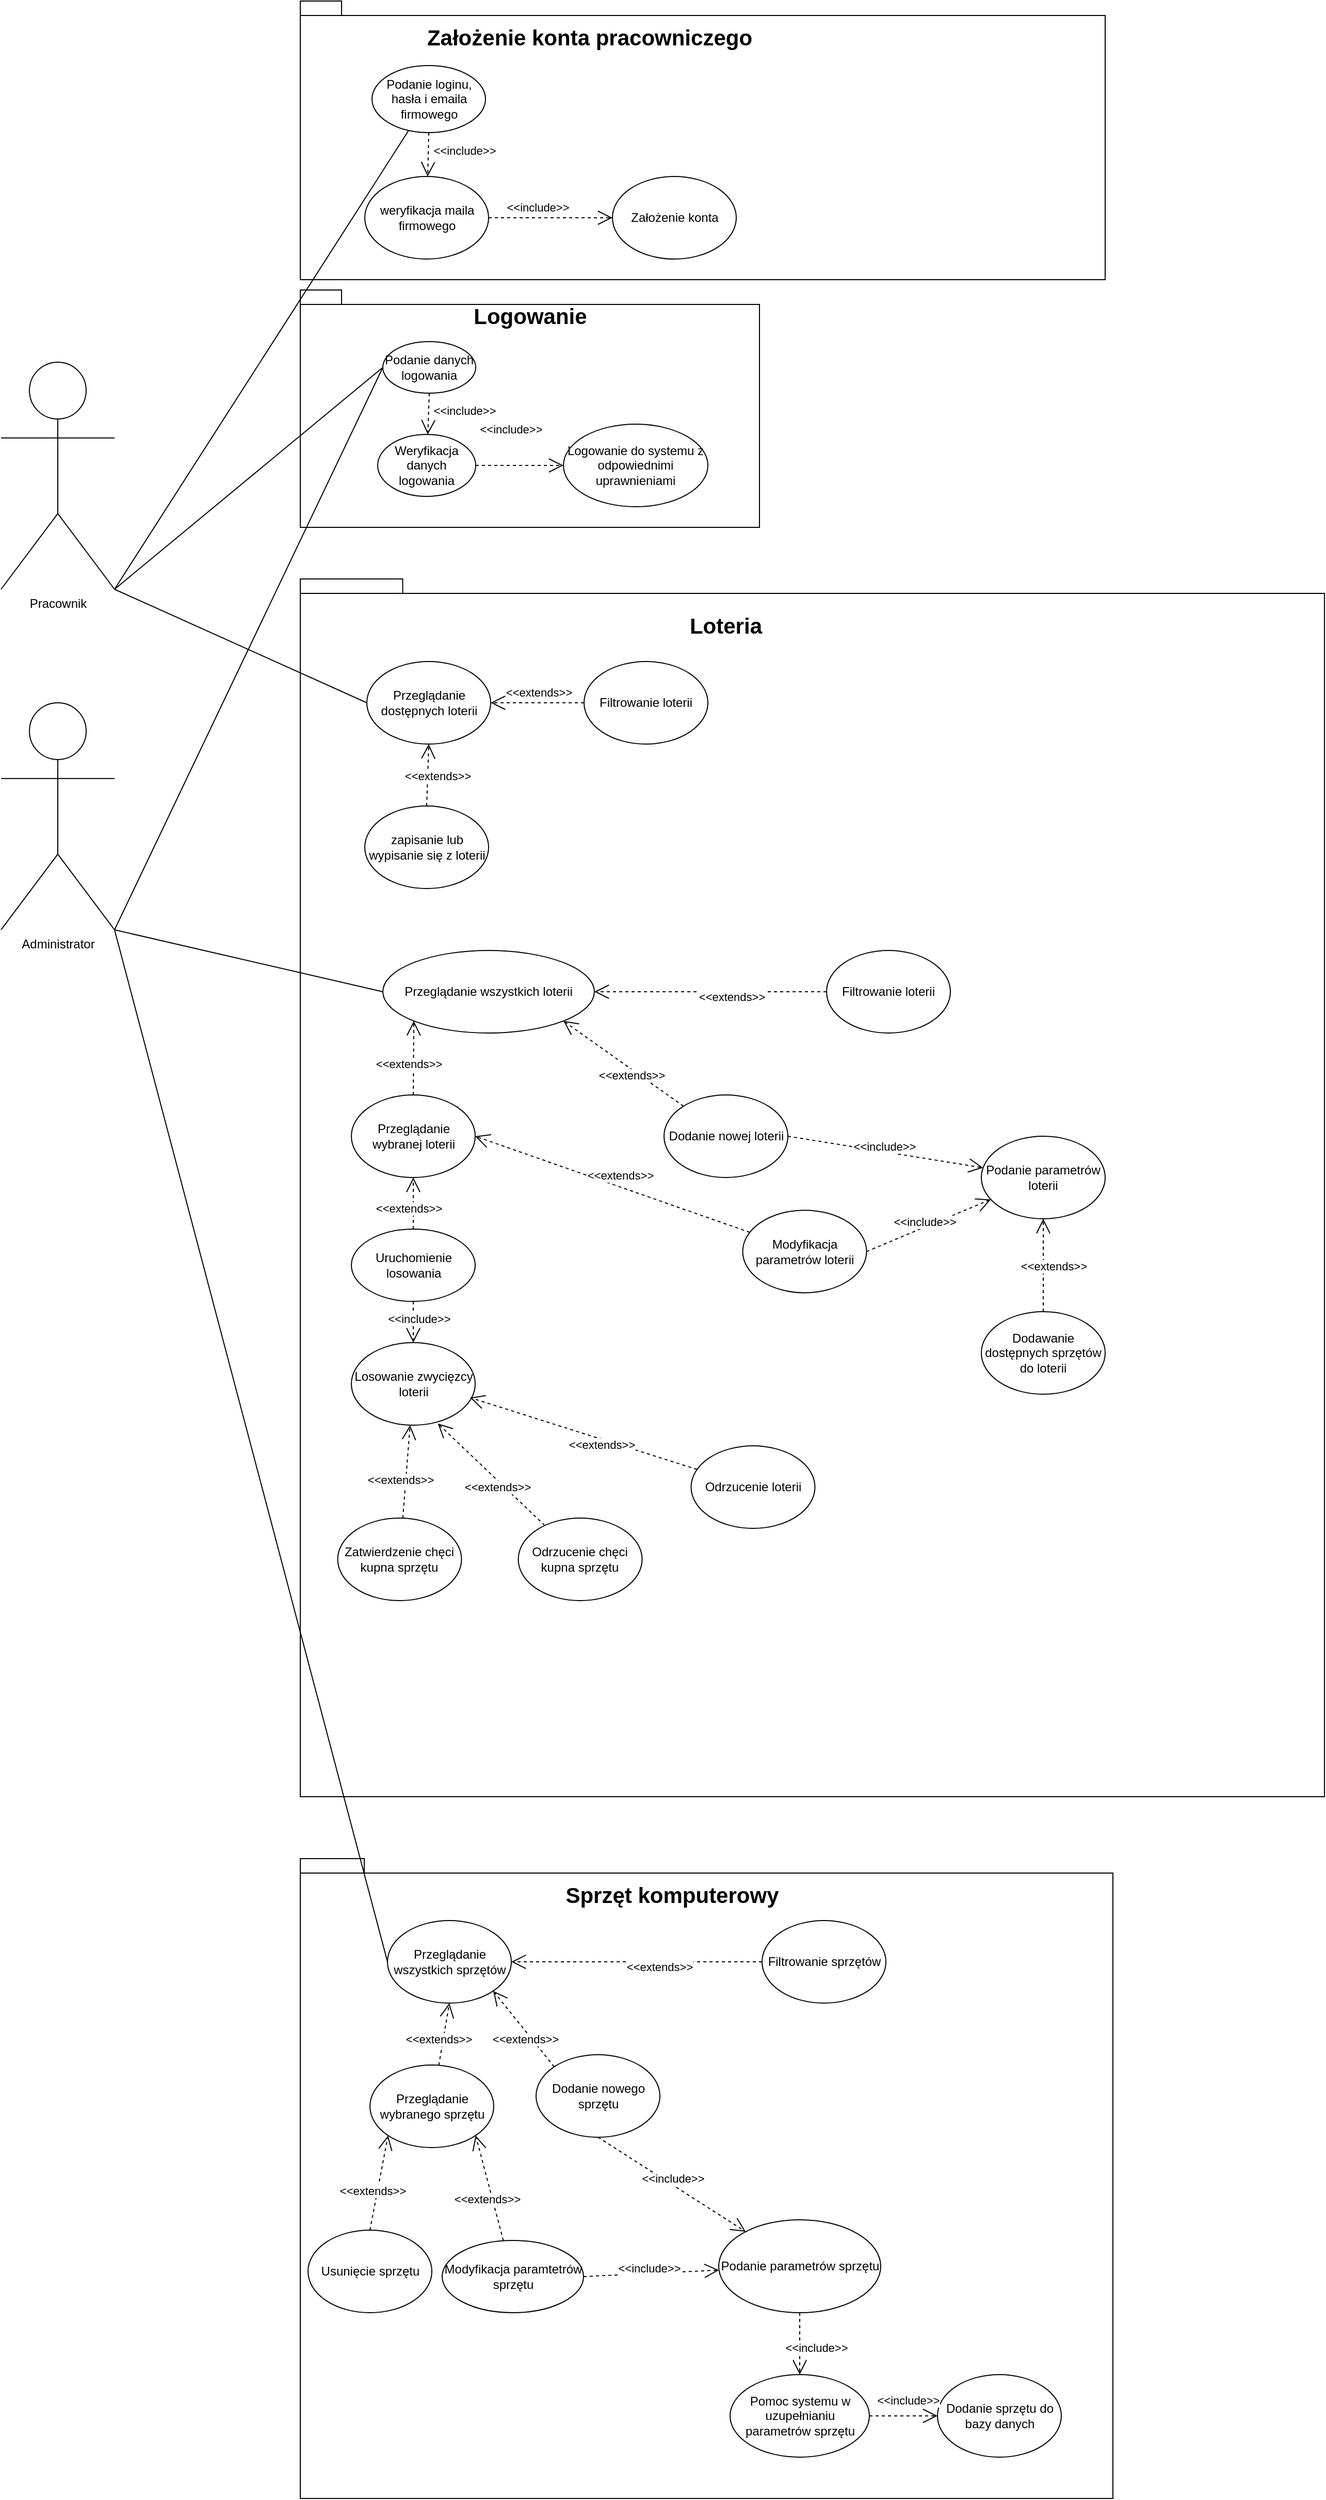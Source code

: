 <mxfile version="22.0.8" type="device">
  <diagram name="Page-1" id="IwzdK-C620XN2FUEg_l0">
    <mxGraphModel dx="2049" dy="2252" grid="1" gridSize="10" guides="1" tooltips="1" connect="1" arrows="1" fold="1" page="1" pageScale="1" pageWidth="827" pageHeight="1169" math="0" shadow="0">
      <root>
        <mxCell id="0" />
        <mxCell id="1" parent="0" />
        <mxCell id="5Yya15sDYefnaOWw6tK0-105" value="" style="shape=folder;fontStyle=1;spacingTop=10;tabWidth=40;tabHeight=14;tabPosition=left;html=1;whiteSpace=wrap;" vertex="1" parent="1">
          <mxGeometry x="300" y="-600" width="992.5" height="1180" as="geometry" />
        </mxCell>
        <mxCell id="5Yya15sDYefnaOWw6tK0-22" value="" style="shape=folder;fontStyle=1;spacingTop=10;tabWidth=40;tabHeight=14;tabPosition=left;html=1;whiteSpace=wrap;" vertex="1" parent="1">
          <mxGeometry x="300" y="640" width="787.5" height="620" as="geometry" />
        </mxCell>
        <mxCell id="5Yya15sDYefnaOWw6tK0-1" value="Pracownik" style="shape=umlActor;verticalLabelPosition=bottom;verticalAlign=top;html=1;outlineConnect=0;" vertex="1" parent="1">
          <mxGeometry x="10" y="-810" width="110" height="220" as="geometry" />
        </mxCell>
        <mxCell id="5Yya15sDYefnaOWw6tK0-5" value="" style="shape=folder;fontStyle=1;spacingTop=10;tabWidth=40;tabHeight=14;tabPosition=left;html=1;whiteSpace=wrap;" vertex="1" parent="1">
          <mxGeometry x="300" y="-880" width="445" height="230" as="geometry" />
        </mxCell>
        <mxCell id="5Yya15sDYefnaOWw6tK0-7" value="&lt;font style=&quot;font-size: 21px;&quot;&gt;&lt;b&gt;Logowanie&lt;/b&gt;&lt;/font&gt;" style="text;html=1;strokeColor=none;fillColor=none;align=center;verticalAlign=middle;whiteSpace=wrap;rounded=0;" vertex="1" parent="1">
          <mxGeometry x="407.5" y="-870" width="230" height="30" as="geometry" />
        </mxCell>
        <mxCell id="5Yya15sDYefnaOWw6tK0-11" value="Podanie danych logowania" style="ellipse;whiteSpace=wrap;html=1;" vertex="1" parent="1">
          <mxGeometry x="380" y="-830" width="90" height="50" as="geometry" />
        </mxCell>
        <mxCell id="5Yya15sDYefnaOWw6tK0-12" value="Weryfikacja danych logowania" style="ellipse;whiteSpace=wrap;html=1;" vertex="1" parent="1">
          <mxGeometry x="375" y="-740" width="95" height="60" as="geometry" />
        </mxCell>
        <mxCell id="5Yya15sDYefnaOWw6tK0-13" value="&amp;lt;&amp;lt;include&amp;gt;&amp;gt;" style="endArrow=open;endSize=12;dashed=1;html=1;rounded=0;exitX=0.5;exitY=1;exitDx=0;exitDy=0;" edge="1" parent="1" source="5Yya15sDYefnaOWw6tK0-11" target="5Yya15sDYefnaOWw6tK0-12">
          <mxGeometry x="-0.2" y="35" width="160" relative="1" as="geometry">
            <mxPoint x="385" y="-760" as="sourcePoint" />
            <mxPoint x="545" y="-760" as="targetPoint" />
            <mxPoint as="offset" />
          </mxGeometry>
        </mxCell>
        <mxCell id="5Yya15sDYefnaOWw6tK0-15" value="" style="shape=folder;fontStyle=1;spacingTop=10;tabWidth=40;tabHeight=14;tabPosition=left;html=1;whiteSpace=wrap;" vertex="1" parent="1">
          <mxGeometry x="300" y="-1160" width="780" height="270" as="geometry" />
        </mxCell>
        <mxCell id="5Yya15sDYefnaOWw6tK0-16" value="&lt;font style=&quot;font-size: 21px;&quot;&gt;&lt;b&gt;Założenie konta pracowniczego&lt;/b&gt;&lt;/font&gt;" style="text;html=1;strokeColor=none;fillColor=none;align=center;verticalAlign=middle;whiteSpace=wrap;rounded=0;" vertex="1" parent="1">
          <mxGeometry x="349.5" y="-1140" width="460.5" height="30" as="geometry" />
        </mxCell>
        <mxCell id="5Yya15sDYefnaOWw6tK0-17" value="Podanie parametrów sprzętu" style="ellipse;whiteSpace=wrap;html=1;" vertex="1" parent="1">
          <mxGeometry x="705.5" y="990" width="157" height="90" as="geometry" />
        </mxCell>
        <mxCell id="5Yya15sDYefnaOWw6tK0-18" value="Modyfikacja paramtetrów sprzętu" style="ellipse;whiteSpace=wrap;html=1;" vertex="1" parent="1">
          <mxGeometry x="437.5" y="1010" width="137" height="70" as="geometry" />
        </mxCell>
        <mxCell id="5Yya15sDYefnaOWw6tK0-23" value="Modyfikacja parametrów loterii" style="ellipse;whiteSpace=wrap;html=1;" vertex="1" parent="1">
          <mxGeometry x="728.75" y="11.72" width="120" height="80" as="geometry" />
        </mxCell>
        <mxCell id="5Yya15sDYefnaOWw6tK0-27" value="Losowanie zwycięzcy loterii" style="ellipse;whiteSpace=wrap;html=1;" vertex="1" parent="1">
          <mxGeometry x="349.5" y="140" width="120" height="80" as="geometry" />
        </mxCell>
        <mxCell id="5Yya15sDYefnaOWw6tK0-29" value="Podanie loginu, hasła i emaila firmowego" style="ellipse;whiteSpace=wrap;html=1;" vertex="1" parent="1">
          <mxGeometry x="369.5" y="-1097.5" width="110" height="65" as="geometry" />
        </mxCell>
        <mxCell id="5Yya15sDYefnaOWw6tK0-30" value="weryfikacja maila firmowego" style="ellipse;whiteSpace=wrap;html=1;" vertex="1" parent="1">
          <mxGeometry x="362.5" y="-990" width="120" height="80" as="geometry" />
        </mxCell>
        <mxCell id="5Yya15sDYefnaOWw6tK0-31" value="Założenie konta" style="ellipse;whiteSpace=wrap;html=1;" vertex="1" parent="1">
          <mxGeometry x="602.5" y="-990" width="120" height="80" as="geometry" />
        </mxCell>
        <mxCell id="5Yya15sDYefnaOWw6tK0-32" value="&amp;lt;&amp;lt;include&amp;gt;&amp;gt;" style="endArrow=open;endSize=12;dashed=1;html=1;rounded=0;exitX=0.5;exitY=1;exitDx=0;exitDy=0;" edge="1" parent="1" source="5Yya15sDYefnaOWw6tK0-29" target="5Yya15sDYefnaOWw6tK0-30">
          <mxGeometry x="-0.2" y="35" width="160" relative="1" as="geometry">
            <mxPoint x="99.5" y="-1030" as="sourcePoint" />
            <mxPoint x="100.5" y="-990" as="targetPoint" />
            <mxPoint as="offset" />
          </mxGeometry>
        </mxCell>
        <mxCell id="5Yya15sDYefnaOWw6tK0-33" value="&amp;lt;&amp;lt;include&amp;gt;&amp;gt;" style="endArrow=open;endSize=12;dashed=1;html=1;rounded=0;exitX=1;exitY=0.5;exitDx=0;exitDy=0;" edge="1" parent="1" source="5Yya15sDYefnaOWw6tK0-30" target="5Yya15sDYefnaOWw6tK0-31">
          <mxGeometry x="-0.208" y="10" width="160" relative="1" as="geometry">
            <mxPoint x="434.5" y="-1022" as="sourcePoint" />
            <mxPoint x="434.5" y="-980" as="targetPoint" />
            <mxPoint as="offset" />
          </mxGeometry>
        </mxCell>
        <mxCell id="5Yya15sDYefnaOWw6tK0-34" value="&amp;lt;&amp;lt;include&amp;gt;&amp;gt;" style="endArrow=open;endSize=12;dashed=1;html=1;rounded=0;exitX=0.5;exitY=1;exitDx=0;exitDy=0;" edge="1" parent="1" source="5Yya15sDYefnaOWw6tK0-69" target="5Yya15sDYefnaOWw6tK0-17">
          <mxGeometry x="-0.026" y="5" width="160" relative="1" as="geometry">
            <mxPoint x="551.5" y="375" as="sourcePoint" />
            <mxPoint x="552.5" y="415" as="targetPoint" />
            <mxPoint as="offset" />
          </mxGeometry>
        </mxCell>
        <mxCell id="5Yya15sDYefnaOWw6tK0-35" value="&amp;lt;&amp;lt;extends&amp;gt;&amp;gt;" style="endArrow=open;endSize=12;dashed=1;html=1;rounded=0;entryX=1;entryY=1;entryDx=0;entryDy=0;" edge="1" parent="1" source="5Yya15sDYefnaOWw6tK0-18" target="5Yya15sDYefnaOWw6tK0-79">
          <mxGeometry x="-0.182" y="5" width="160" relative="1" as="geometry">
            <mxPoint x="676.5" y="751.25" as="sourcePoint" />
            <mxPoint x="676.5" y="811.25" as="targetPoint" />
            <mxPoint as="offset" />
          </mxGeometry>
        </mxCell>
        <mxCell id="5Yya15sDYefnaOWw6tK0-41" value="Przeglądanie wszystkich loterii" style="ellipse;whiteSpace=wrap;html=1;" vertex="1" parent="1">
          <mxGeometry x="380" y="-240" width="205" height="80" as="geometry" />
        </mxCell>
        <mxCell id="5Yya15sDYefnaOWw6tK0-42" value="&amp;lt;&amp;lt;extends&amp;gt;&amp;gt;" style="endArrow=open;endSize=12;dashed=1;html=1;rounded=0;entryX=1;entryY=0.5;entryDx=0;entryDy=0;exitX=0;exitY=0.5;exitDx=0;exitDy=0;" edge="1" parent="1" source="5Yya15sDYefnaOWw6tK0-78" target="5Yya15sDYefnaOWw6tK0-41">
          <mxGeometry x="-0.178" y="5" width="160" relative="1" as="geometry">
            <mxPoint x="743.75" y="-166" as="sourcePoint" />
            <mxPoint x="576.814" y="20.854" as="targetPoint" />
            <mxPoint as="offset" />
          </mxGeometry>
        </mxCell>
        <mxCell id="5Yya15sDYefnaOWw6tK0-51" value="Uruchomienie losowania" style="ellipse;whiteSpace=wrap;html=1;" vertex="1" parent="1">
          <mxGeometry x="349.5" y="30" width="120" height="70" as="geometry" />
        </mxCell>
        <mxCell id="5Yya15sDYefnaOWw6tK0-52" value="&amp;lt;&amp;lt;extends&amp;gt;&amp;gt;" style="endArrow=open;endSize=12;dashed=1;html=1;rounded=0;" edge="1" parent="1" source="5Yya15sDYefnaOWw6tK0-51" target="5Yya15sDYefnaOWw6tK0-81">
          <mxGeometry x="-0.178" y="5" width="160" relative="1" as="geometry">
            <mxPoint x="548.75" y="-77.56" as="sourcePoint" />
            <mxPoint x="698.75" y="-77.56" as="targetPoint" />
            <mxPoint as="offset" />
          </mxGeometry>
        </mxCell>
        <mxCell id="5Yya15sDYefnaOWw6tK0-60" value="&amp;lt;&amp;lt;include&amp;gt;&amp;gt;" style="endArrow=open;endSize=12;dashed=1;html=1;rounded=0;exitX=0.5;exitY=1;exitDx=0;exitDy=0;" edge="1" parent="1" source="5Yya15sDYefnaOWw6tK0-51" target="5Yya15sDYefnaOWw6tK0-27">
          <mxGeometry x="-0.178" y="5" width="160" relative="1" as="geometry">
            <mxPoint x="605.75" y="32.44" as="sourcePoint" />
            <mxPoint x="608.75" y="-49.56" as="targetPoint" />
            <mxPoint as="offset" />
          </mxGeometry>
        </mxCell>
        <mxCell id="5Yya15sDYefnaOWw6tK0-62" value="Logowanie do systemu z odpowiednimi uprawnieniami" style="ellipse;whiteSpace=wrap;html=1;" vertex="1" parent="1">
          <mxGeometry x="555" y="-750" width="140" height="80" as="geometry" />
        </mxCell>
        <mxCell id="5Yya15sDYefnaOWw6tK0-63" value="&amp;lt;&amp;lt;include&amp;gt;&amp;gt;" style="endArrow=open;endSize=12;dashed=1;html=1;rounded=0;exitX=1;exitY=0.5;exitDx=0;exitDy=0;" edge="1" parent="1" source="5Yya15sDYefnaOWw6tK0-12" target="5Yya15sDYefnaOWw6tK0-62">
          <mxGeometry x="-0.2" y="35" width="160" relative="1" as="geometry">
            <mxPoint x="430" y="-770" as="sourcePoint" />
            <mxPoint x="431" y="-730" as="targetPoint" />
            <mxPoint as="offset" />
          </mxGeometry>
        </mxCell>
        <mxCell id="5Yya15sDYefnaOWw6tK0-66" value="Przeglądanie wszystkich sprzętów" style="ellipse;whiteSpace=wrap;html=1;" vertex="1" parent="1">
          <mxGeometry x="384.5" y="700" width="120" height="80" as="geometry" />
        </mxCell>
        <mxCell id="5Yya15sDYefnaOWw6tK0-67" value="Usunięcie sprzętu" style="ellipse;whiteSpace=wrap;html=1;" vertex="1" parent="1">
          <mxGeometry x="307.5" y="1000" width="120" height="80" as="geometry" />
        </mxCell>
        <mxCell id="5Yya15sDYefnaOWw6tK0-68" value="&amp;lt;&amp;lt;extends&amp;gt;&amp;gt;" style="endArrow=open;endSize=12;dashed=1;html=1;rounded=0;exitX=0.5;exitY=0;exitDx=0;exitDy=0;entryX=0;entryY=1;entryDx=0;entryDy=0;" edge="1" parent="1" source="5Yya15sDYefnaOWw6tK0-67" target="5Yya15sDYefnaOWw6tK0-79">
          <mxGeometry x="-0.182" y="5" width="160" relative="1" as="geometry">
            <mxPoint x="363.5" y="1006" as="sourcePoint" />
            <mxPoint x="431.5" y="930" as="targetPoint" />
            <mxPoint as="offset" />
          </mxGeometry>
        </mxCell>
        <mxCell id="5Yya15sDYefnaOWw6tK0-69" value="Dodanie nowego sprzętu" style="ellipse;whiteSpace=wrap;html=1;" vertex="1" parent="1">
          <mxGeometry x="528.5" y="830" width="120" height="80" as="geometry" />
        </mxCell>
        <mxCell id="5Yya15sDYefnaOWw6tK0-70" value="&amp;lt;&amp;lt;extends&amp;gt;&amp;gt;" style="endArrow=open;endSize=12;dashed=1;html=1;rounded=0;entryX=1;entryY=1;entryDx=0;entryDy=0;exitX=0;exitY=0;exitDx=0;exitDy=0;" edge="1" parent="1" source="5Yya15sDYefnaOWw6tK0-69" target="5Yya15sDYefnaOWw6tK0-66">
          <mxGeometry x="-0.182" y="5" width="160" relative="1" as="geometry">
            <mxPoint x="493.5" y="1010" as="sourcePoint" />
            <mxPoint x="486.5" y="940" as="targetPoint" />
            <mxPoint as="offset" />
          </mxGeometry>
        </mxCell>
        <mxCell id="5Yya15sDYefnaOWw6tK0-71" value="&amp;lt;&amp;lt;include&amp;gt;&amp;gt;" style="endArrow=open;endSize=12;dashed=1;html=1;rounded=0;exitX=1;exitY=0.5;exitDx=0;exitDy=0;" edge="1" parent="1" source="5Yya15sDYefnaOWw6tK0-18" target="5Yya15sDYefnaOWw6tK0-17">
          <mxGeometry x="-0.026" y="5" width="160" relative="1" as="geometry">
            <mxPoint x="644.5" y="1080" as="sourcePoint" />
            <mxPoint x="511.5" y="1216" as="targetPoint" />
            <mxPoint as="offset" />
          </mxGeometry>
        </mxCell>
        <mxCell id="5Yya15sDYefnaOWw6tK0-72" value="Filtrowanie sprzętów" style="ellipse;whiteSpace=wrap;html=1;" vertex="1" parent="1">
          <mxGeometry x="747.5" y="700" width="120" height="80" as="geometry" />
        </mxCell>
        <mxCell id="5Yya15sDYefnaOWw6tK0-73" value="&amp;lt;&amp;lt;extends&amp;gt;&amp;gt;" style="endArrow=open;endSize=12;dashed=1;html=1;rounded=0;entryX=1;entryY=0.5;entryDx=0;entryDy=0;" edge="1" parent="1" source="5Yya15sDYefnaOWw6tK0-72" target="5Yya15sDYefnaOWw6tK0-66">
          <mxGeometry x="-0.182" y="5" width="160" relative="1" as="geometry">
            <mxPoint x="602.5" y="1012" as="sourcePoint" />
            <mxPoint x="528.5" y="928" as="targetPoint" />
            <mxPoint as="offset" />
          </mxGeometry>
        </mxCell>
        <mxCell id="5Yya15sDYefnaOWw6tK0-74" value="Pomoc systemu w uzupełnianiu parametrów sprzętu" style="ellipse;whiteSpace=wrap;html=1;" vertex="1" parent="1">
          <mxGeometry x="716.5" y="1140" width="135" height="80" as="geometry" />
        </mxCell>
        <mxCell id="5Yya15sDYefnaOWw6tK0-75" value="&amp;lt;&amp;lt;include&amp;gt;&amp;gt;" style="endArrow=open;endSize=12;dashed=1;html=1;rounded=0;exitX=0.5;exitY=1;exitDx=0;exitDy=0;" edge="1" parent="1" source="5Yya15sDYefnaOWw6tK0-17" target="5Yya15sDYefnaOWw6tK0-74">
          <mxGeometry x="0.111" y="15" width="160" relative="1" as="geometry">
            <mxPoint x="644.5" y="1080" as="sourcePoint" />
            <mxPoint x="488.5" y="1217" as="targetPoint" />
            <mxPoint x="1" as="offset" />
          </mxGeometry>
        </mxCell>
        <mxCell id="5Yya15sDYefnaOWw6tK0-76" value="Dodanie sprzętu do bazy danych" style="ellipse;whiteSpace=wrap;html=1;" vertex="1" parent="1">
          <mxGeometry x="917.5" y="1140" width="120" height="80" as="geometry" />
        </mxCell>
        <mxCell id="5Yya15sDYefnaOWw6tK0-77" value="&amp;lt;&amp;lt;include&amp;gt;&amp;gt;" style="endArrow=open;endSize=12;dashed=1;html=1;rounded=0;exitX=1;exitY=0.5;exitDx=0;exitDy=0;" edge="1" parent="1" source="5Yya15sDYefnaOWw6tK0-74" target="5Yya15sDYefnaOWw6tK0-76">
          <mxGeometry x="0.111" y="15" width="160" relative="1" as="geometry">
            <mxPoint x="529.5" y="1370" as="sourcePoint" />
            <mxPoint x="619.5" y="1370" as="targetPoint" />
            <mxPoint x="1" as="offset" />
          </mxGeometry>
        </mxCell>
        <mxCell id="5Yya15sDYefnaOWw6tK0-78" value="Filtrowanie loterii" style="ellipse;whiteSpace=wrap;html=1;" vertex="1" parent="1">
          <mxGeometry x="810" y="-240" width="120" height="80" as="geometry" />
        </mxCell>
        <mxCell id="5Yya15sDYefnaOWw6tK0-79" value="Przeglądanie wybranego sprzętu" style="ellipse;whiteSpace=wrap;html=1;" vertex="1" parent="1">
          <mxGeometry x="367.5" y="840" width="120" height="80" as="geometry" />
        </mxCell>
        <mxCell id="5Yya15sDYefnaOWw6tK0-80" value="&amp;lt;&amp;lt;extends&amp;gt;&amp;gt;" style="endArrow=open;endSize=12;dashed=1;html=1;rounded=0;entryX=0.5;entryY=1;entryDx=0;entryDy=0;" edge="1" parent="1" source="5Yya15sDYefnaOWw6tK0-79" target="5Yya15sDYefnaOWw6tK0-66">
          <mxGeometry x="-0.182" y="5" width="160" relative="1" as="geometry">
            <mxPoint x="658.5" y="760" as="sourcePoint" />
            <mxPoint x="474.5" y="760" as="targetPoint" />
            <mxPoint as="offset" />
          </mxGeometry>
        </mxCell>
        <mxCell id="5Yya15sDYefnaOWw6tK0-81" value="Przeglądanie wybranej loterii" style="ellipse;whiteSpace=wrap;html=1;" vertex="1" parent="1">
          <mxGeometry x="349.5" y="-100" width="120" height="80" as="geometry" />
        </mxCell>
        <mxCell id="5Yya15sDYefnaOWw6tK0-82" value="&amp;lt;&amp;lt;extends&amp;gt;&amp;gt;" style="endArrow=open;endSize=12;dashed=1;html=1;rounded=0;entryX=0;entryY=1;entryDx=0;entryDy=0;exitX=0.5;exitY=0;exitDx=0;exitDy=0;" edge="1" parent="1" source="5Yya15sDYefnaOWw6tK0-81" target="5Yya15sDYefnaOWw6tK0-41">
          <mxGeometry x="-0.178" y="5" width="160" relative="1" as="geometry">
            <mxPoint x="998.75" y="-148.28" as="sourcePoint" />
            <mxPoint x="733.772" y="-119.996" as="targetPoint" />
            <mxPoint as="offset" />
          </mxGeometry>
        </mxCell>
        <mxCell id="5Yya15sDYefnaOWw6tK0-84" value="&amp;lt;&amp;lt;extends&amp;gt;&amp;gt;" style="endArrow=open;endSize=12;dashed=1;html=1;rounded=0;entryX=1;entryY=0.5;entryDx=0;entryDy=0;" edge="1" parent="1" source="5Yya15sDYefnaOWw6tK0-23" target="5Yya15sDYefnaOWw6tK0-81">
          <mxGeometry x="-0.027" y="-10" width="160" relative="1" as="geometry">
            <mxPoint x="647.75" y="125.72" as="sourcePoint" />
            <mxPoint x="749.75" y="15.72" as="targetPoint" />
            <mxPoint as="offset" />
            <Array as="points" />
          </mxGeometry>
        </mxCell>
        <mxCell id="5Yya15sDYefnaOWw6tK0-85" value="Podanie parametrów loterii" style="ellipse;whiteSpace=wrap;html=1;" vertex="1" parent="1">
          <mxGeometry x="960" y="-60" width="120" height="80" as="geometry" />
        </mxCell>
        <mxCell id="5Yya15sDYefnaOWw6tK0-86" value="Dodanie nowej loterii" style="ellipse;whiteSpace=wrap;html=1;" vertex="1" parent="1">
          <mxGeometry x="652.5" y="-100" width="120" height="80" as="geometry" />
        </mxCell>
        <mxCell id="5Yya15sDYefnaOWw6tK0-87" value="&amp;lt;&amp;lt;extends&amp;gt;&amp;gt;" style="endArrow=open;endSize=12;dashed=1;html=1;rounded=0;entryX=1;entryY=1;entryDx=0;entryDy=0;" edge="1" parent="1" source="5Yya15sDYefnaOWw6tK0-86" target="5Yya15sDYefnaOWw6tK0-41">
          <mxGeometry x="-0.178" y="5" width="160" relative="1" as="geometry">
            <mxPoint x="708.75" y="-58.28" as="sourcePoint" />
            <mxPoint x="878.728" y="-119.996" as="targetPoint" />
            <mxPoint as="offset" />
          </mxGeometry>
        </mxCell>
        <mxCell id="5Yya15sDYefnaOWw6tK0-88" value="&amp;lt;&amp;lt;include&amp;gt;&amp;gt;" style="endArrow=open;endSize=12;dashed=1;html=1;rounded=0;exitX=1;exitY=0.5;exitDx=0;exitDy=0;" edge="1" parent="1" source="5Yya15sDYefnaOWw6tK0-86" target="5Yya15sDYefnaOWw6tK0-85">
          <mxGeometry x="-0.026" y="5" width="160" relative="1" as="geometry">
            <mxPoint x="392.75" y="75.72" as="sourcePoint" />
            <mxPoint x="243.75" y="314.72" as="targetPoint" />
            <mxPoint as="offset" />
          </mxGeometry>
        </mxCell>
        <mxCell id="5Yya15sDYefnaOWw6tK0-89" value="&amp;lt;&amp;lt;include&amp;gt;&amp;gt;" style="endArrow=open;endSize=12;dashed=1;html=1;rounded=0;exitX=1;exitY=0.5;exitDx=0;exitDy=0;" edge="1" parent="1" source="5Yya15sDYefnaOWw6tK0-23" target="5Yya15sDYefnaOWw6tK0-85">
          <mxGeometry x="-0.026" y="5" width="160" relative="1" as="geometry">
            <mxPoint x="985.75" y="19.72" as="sourcePoint" />
            <mxPoint x="1033.75" y="101.72" as="targetPoint" />
            <mxPoint as="offset" />
          </mxGeometry>
        </mxCell>
        <mxCell id="5Yya15sDYefnaOWw6tK0-90" value="Dodawanie dostępnych sprzętów do loterii" style="ellipse;whiteSpace=wrap;html=1;" vertex="1" parent="1">
          <mxGeometry x="960" y="110" width="120" height="80" as="geometry" />
        </mxCell>
        <mxCell id="5Yya15sDYefnaOWw6tK0-91" value="&amp;lt;&amp;lt;extends&amp;gt;&amp;gt;" style="endArrow=open;endSize=12;dashed=1;html=1;rounded=0;entryX=0.5;entryY=1;entryDx=0;entryDy=0;exitX=0.5;exitY=0;exitDx=0;exitDy=0;" edge="1" parent="1" source="5Yya15sDYefnaOWw6tK0-90" target="5Yya15sDYefnaOWw6tK0-85">
          <mxGeometry x="-0.027" y="-10" width="160" relative="1" as="geometry">
            <mxPoint x="1048.75" y="221.72" as="sourcePoint" />
            <mxPoint x="729.75" y="18.72" as="targetPoint" />
            <mxPoint as="offset" />
            <Array as="points" />
          </mxGeometry>
        </mxCell>
        <mxCell id="5Yya15sDYefnaOWw6tK0-92" value="Przeglądanie dostępnych loterii" style="ellipse;whiteSpace=wrap;html=1;" vertex="1" parent="1">
          <mxGeometry x="364.5" y="-520" width="120" height="80" as="geometry" />
        </mxCell>
        <mxCell id="5Yya15sDYefnaOWw6tK0-93" value="Filtrowanie loterii" style="ellipse;whiteSpace=wrap;html=1;" vertex="1" parent="1">
          <mxGeometry x="575" y="-520" width="120" height="80" as="geometry" />
        </mxCell>
        <mxCell id="5Yya15sDYefnaOWw6tK0-94" value="&amp;lt;&amp;lt;extends&amp;gt;&amp;gt;" style="endArrow=open;endSize=12;dashed=1;html=1;rounded=0;entryX=1;entryY=0.5;entryDx=0;entryDy=0;" edge="1" parent="1" source="5Yya15sDYefnaOWw6tK0-93" target="5Yya15sDYefnaOWw6tK0-92">
          <mxGeometry x="-0.027" y="-10" width="160" relative="1" as="geometry">
            <mxPoint x="707.5" y="-570" as="sourcePoint" />
            <mxPoint x="707.5" y="-620" as="targetPoint" />
            <mxPoint as="offset" />
            <Array as="points" />
          </mxGeometry>
        </mxCell>
        <mxCell id="5Yya15sDYefnaOWw6tK0-95" value="zapisanie lub wypisanie się z loterii" style="ellipse;whiteSpace=wrap;html=1;" vertex="1" parent="1">
          <mxGeometry x="362.5" y="-380" width="120" height="80" as="geometry" />
        </mxCell>
        <mxCell id="5Yya15sDYefnaOWw6tK0-96" value="&amp;lt;&amp;lt;extends&amp;gt;&amp;gt;" style="endArrow=open;endSize=12;dashed=1;html=1;rounded=0;entryX=0.5;entryY=1;entryDx=0;entryDy=0;exitX=0.5;exitY=0;exitDx=0;exitDy=0;" edge="1" parent="1" source="5Yya15sDYefnaOWw6tK0-95" target="5Yya15sDYefnaOWw6tK0-92">
          <mxGeometry x="-0.027" y="-10" width="160" relative="1" as="geometry">
            <mxPoint x="422.5" y="-350.0" as="sourcePoint" />
            <mxPoint x="522.5" y="-390" as="targetPoint" />
            <mxPoint as="offset" />
            <Array as="points" />
          </mxGeometry>
        </mxCell>
        <mxCell id="5Yya15sDYefnaOWw6tK0-98" value="Zatwierdzenie chęci kupna sprzętu" style="ellipse;whiteSpace=wrap;html=1;" vertex="1" parent="1">
          <mxGeometry x="336.25" y="310" width="120" height="80" as="geometry" />
        </mxCell>
        <mxCell id="5Yya15sDYefnaOWw6tK0-99" value="&amp;lt;&amp;lt;extends&amp;gt;&amp;gt;" style="endArrow=open;endSize=12;dashed=1;html=1;rounded=0;" edge="1" parent="1" source="5Yya15sDYefnaOWw6tK0-98" target="5Yya15sDYefnaOWw6tK0-27">
          <mxGeometry x="-0.178" y="5" width="160" relative="1" as="geometry">
            <mxPoint x="576.75" y="15.44" as="sourcePoint" />
            <mxPoint x="640.75" y="-89.56" as="targetPoint" />
            <mxPoint as="offset" />
          </mxGeometry>
        </mxCell>
        <mxCell id="5Yya15sDYefnaOWw6tK0-100" value="Odrzucenie chęci kupna sprzętu" style="ellipse;whiteSpace=wrap;html=1;" vertex="1" parent="1">
          <mxGeometry x="511.25" y="310" width="120" height="80" as="geometry" />
        </mxCell>
        <mxCell id="5Yya15sDYefnaOWw6tK0-101" value="&amp;lt;&amp;lt;extends&amp;gt;&amp;gt;" style="endArrow=open;endSize=12;dashed=1;html=1;rounded=0;entryX=0.698;entryY=0.979;entryDx=0;entryDy=0;entryPerimeter=0;" edge="1" parent="1" source="5Yya15sDYefnaOWw6tK0-100" target="5Yya15sDYefnaOWw6tK0-27">
          <mxGeometry x="-0.178" y="5" width="160" relative="1" as="geometry">
            <mxPoint x="483.75" y="237.44" as="sourcePoint" />
            <mxPoint x="514.75" y="192.44" as="targetPoint" />
            <mxPoint as="offset" />
          </mxGeometry>
        </mxCell>
        <mxCell id="5Yya15sDYefnaOWw6tK0-102" value="Odrzucenie loterii" style="ellipse;whiteSpace=wrap;html=1;" vertex="1" parent="1">
          <mxGeometry x="678.75" y="240" width="120" height="80" as="geometry" />
        </mxCell>
        <mxCell id="5Yya15sDYefnaOWw6tK0-103" value="&amp;lt;&amp;lt;extends&amp;gt;&amp;gt;" style="endArrow=open;endSize=12;dashed=1;html=1;rounded=0;entryX=0.958;entryY=0.666;entryDx=0;entryDy=0;entryPerimeter=0;" edge="1" parent="1" source="5Yya15sDYefnaOWw6tK0-102" target="5Yya15sDYefnaOWw6tK0-27">
          <mxGeometry x="-0.178" y="5" width="160" relative="1" as="geometry">
            <mxPoint x="563.75" y="263.44" as="sourcePoint" />
            <mxPoint x="556.75" y="203.44" as="targetPoint" />
            <mxPoint as="offset" />
          </mxGeometry>
        </mxCell>
        <mxCell id="5Yya15sDYefnaOWw6tK0-104" value="&lt;font style=&quot;font-size: 21px;&quot;&gt;&lt;b&gt;Sprzęt komputerowy&lt;/b&gt;&lt;/font&gt;" style="text;html=1;strokeColor=none;fillColor=none;align=center;verticalAlign=middle;whiteSpace=wrap;rounded=0;" vertex="1" parent="1">
          <mxGeometry x="552.5" y="660" width="215" height="30" as="geometry" />
        </mxCell>
        <mxCell id="5Yya15sDYefnaOWw6tK0-106" value="&lt;font style=&quot;font-size: 21px;&quot;&gt;&lt;b&gt;Loteria&lt;/b&gt;&lt;/font&gt;" style="text;html=1;strokeColor=none;fillColor=none;align=center;verticalAlign=middle;whiteSpace=wrap;rounded=0;" vertex="1" parent="1">
          <mxGeometry x="605" y="-570" width="215" height="30" as="geometry" />
        </mxCell>
        <mxCell id="5Yya15sDYefnaOWw6tK0-107" value="" style="endArrow=none;html=1;rounded=0;entryX=0;entryY=0.5;entryDx=0;entryDy=0;exitX=1;exitY=1;exitDx=0;exitDy=0;exitPerimeter=0;" edge="1" parent="1" source="5Yya15sDYefnaOWw6tK0-1" target="5Yya15sDYefnaOWw6tK0-11">
          <mxGeometry width="50" height="50" relative="1" as="geometry">
            <mxPoint x="160" y="-720" as="sourcePoint" />
            <mxPoint x="210" y="-770" as="targetPoint" />
          </mxGeometry>
        </mxCell>
        <mxCell id="5Yya15sDYefnaOWw6tK0-108" value="Administrator" style="shape=umlActor;verticalLabelPosition=bottom;verticalAlign=top;html=1;outlineConnect=0;" vertex="1" parent="1">
          <mxGeometry x="10" y="-480" width="110" height="220" as="geometry" />
        </mxCell>
        <mxCell id="5Yya15sDYefnaOWw6tK0-109" value="" style="endArrow=none;html=1;rounded=0;entryX=0;entryY=0.5;entryDx=0;entryDy=0;exitX=1;exitY=1;exitDx=0;exitDy=0;exitPerimeter=0;" edge="1" parent="1" source="5Yya15sDYefnaOWw6tK0-108" target="5Yya15sDYefnaOWw6tK0-11">
          <mxGeometry width="50" height="50" relative="1" as="geometry">
            <mxPoint x="190" y="-410" as="sourcePoint" />
            <mxPoint x="240" y="-460" as="targetPoint" />
          </mxGeometry>
        </mxCell>
        <mxCell id="5Yya15sDYefnaOWw6tK0-110" value="" style="endArrow=none;html=1;rounded=0;exitX=1;exitY=1;exitDx=0;exitDy=0;exitPerimeter=0;" edge="1" parent="1" source="5Yya15sDYefnaOWw6tK0-1" target="5Yya15sDYefnaOWw6tK0-29">
          <mxGeometry width="50" height="50" relative="1" as="geometry">
            <mxPoint x="120" y="-720" as="sourcePoint" />
            <mxPoint x="385" y="-795" as="targetPoint" />
          </mxGeometry>
        </mxCell>
        <mxCell id="5Yya15sDYefnaOWw6tK0-111" value="" style="endArrow=none;html=1;rounded=0;exitX=1;exitY=1;exitDx=0;exitDy=0;exitPerimeter=0;entryX=0;entryY=0.5;entryDx=0;entryDy=0;" edge="1" parent="1" source="5Yya15sDYefnaOWw6tK0-108" target="5Yya15sDYefnaOWw6tK0-66">
          <mxGeometry width="50" height="50" relative="1" as="geometry">
            <mxPoint x="200" y="-390" as="sourcePoint" />
            <mxPoint x="250" y="-440" as="targetPoint" />
          </mxGeometry>
        </mxCell>
        <mxCell id="5Yya15sDYefnaOWw6tK0-112" value="" style="endArrow=none;html=1;rounded=0;exitX=1;exitY=1;exitDx=0;exitDy=0;exitPerimeter=0;entryX=0;entryY=0.5;entryDx=0;entryDy=0;" edge="1" parent="1" source="5Yya15sDYefnaOWw6tK0-1" target="5Yya15sDYefnaOWw6tK0-92">
          <mxGeometry width="50" height="50" relative="1" as="geometry">
            <mxPoint x="170" y="-530" as="sourcePoint" />
            <mxPoint x="220" y="-580" as="targetPoint" />
          </mxGeometry>
        </mxCell>
        <mxCell id="5Yya15sDYefnaOWw6tK0-113" value="" style="endArrow=none;html=1;rounded=0;exitX=1;exitY=1;exitDx=0;exitDy=0;exitPerimeter=0;entryX=0;entryY=0.5;entryDx=0;entryDy=0;" edge="1" parent="1" source="5Yya15sDYefnaOWw6tK0-108" target="5Yya15sDYefnaOWw6tK0-41">
          <mxGeometry width="50" height="50" relative="1" as="geometry">
            <mxPoint x="230" y="-230" as="sourcePoint" />
            <mxPoint x="280" y="-280" as="targetPoint" />
          </mxGeometry>
        </mxCell>
      </root>
    </mxGraphModel>
  </diagram>
</mxfile>

